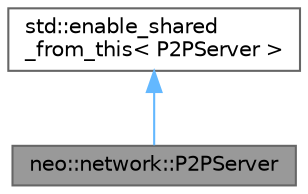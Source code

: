 digraph "neo::network::P2PServer"
{
 // LATEX_PDF_SIZE
  bgcolor="transparent";
  edge [fontname=Helvetica,fontsize=10,labelfontname=Helvetica,labelfontsize=10];
  node [fontname=Helvetica,fontsize=10,shape=box,height=0.2,width=0.4];
  Node1 [id="Node000001",label="neo::network::P2PServer",height=0.2,width=0.4,color="gray40", fillcolor="grey60", style="filled", fontcolor="black",tooltip="Represents a P2P server."];
  Node2 -> Node1 [id="edge1_Node000001_Node000002",dir="back",color="steelblue1",style="solid",tooltip=" "];
  Node2 [id="Node000002",label="std::enable_shared\l_from_this\< P2PServer \>",height=0.2,width=0.4,color="gray40", fillcolor="white", style="filled",tooltip=" "];
}
